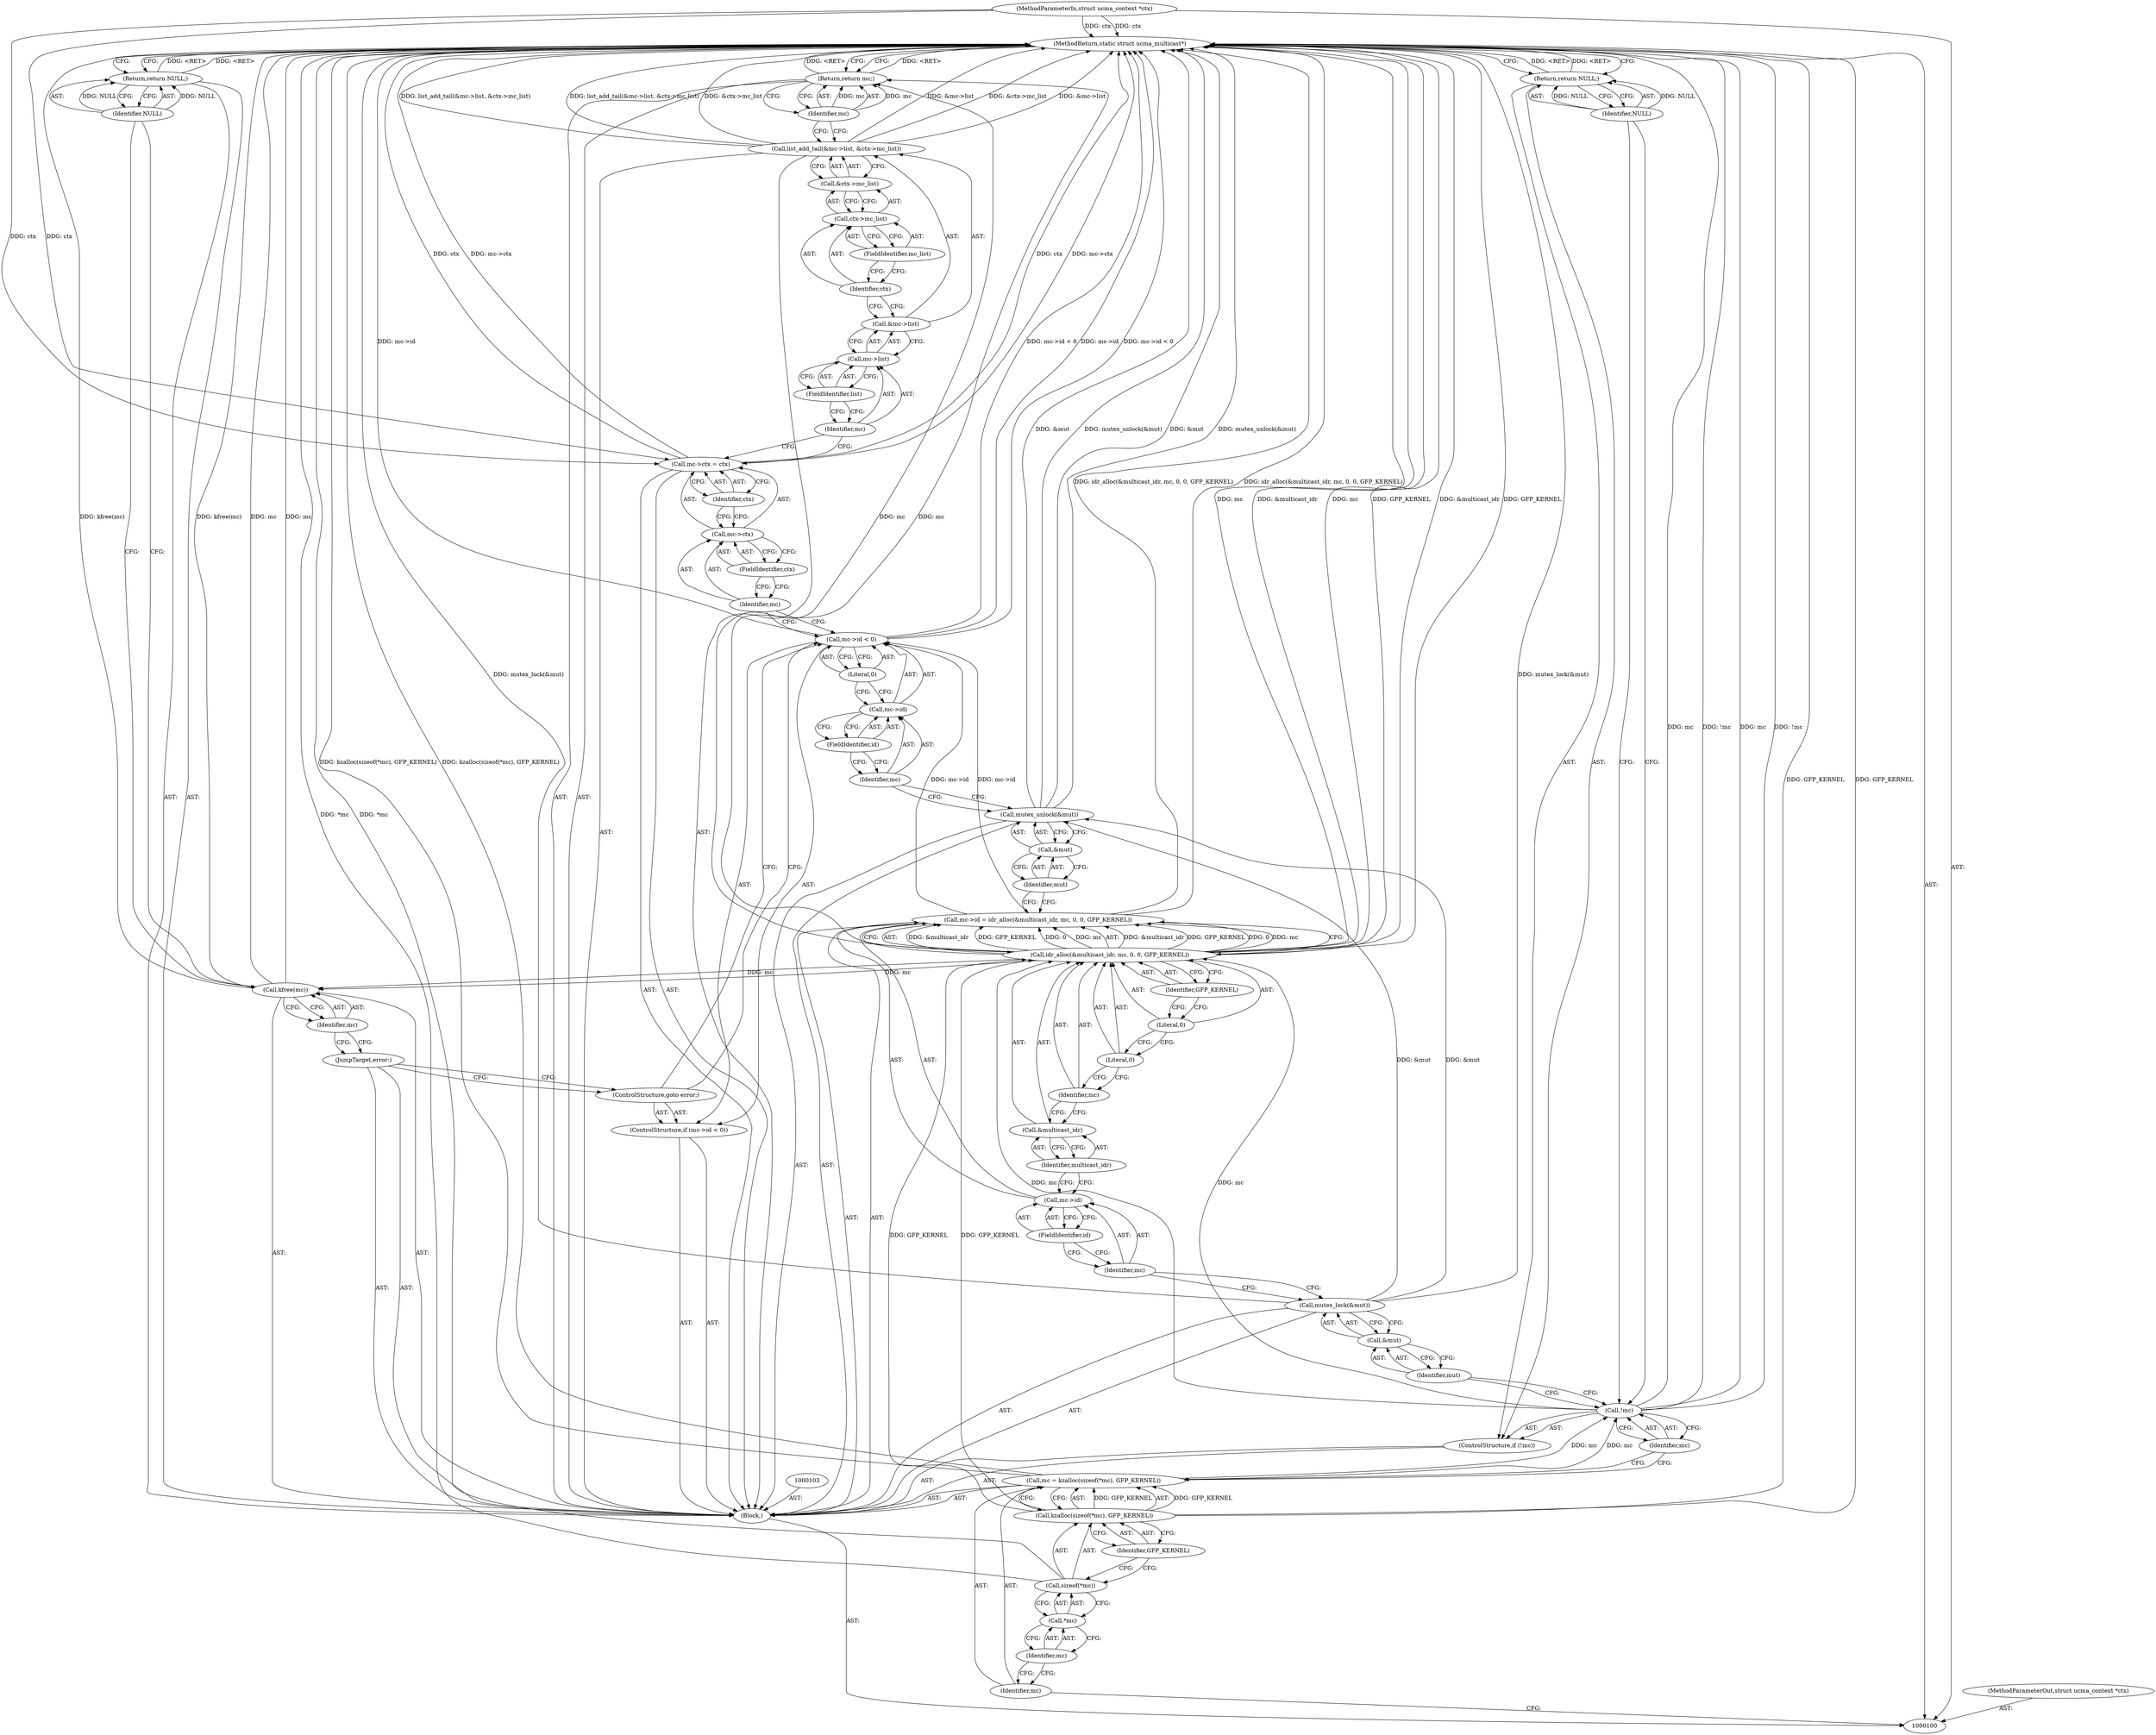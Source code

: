 digraph "1_linux_cb2595c1393b4a5211534e6f0a0fbad369e21ad8" {
"1000161" [label="(MethodReturn,static struct ucma_multicast*)"];
"1000101" [label="(MethodParameterIn,struct ucma_context *ctx)"];
"1000230" [label="(MethodParameterOut,struct ucma_context *ctx)"];
"1000119" [label="(Call,mc->id = idr_alloc(&multicast_idr, mc, 0, 0, GFP_KERNEL))"];
"1000120" [label="(Call,mc->id)"];
"1000121" [label="(Identifier,mc)"];
"1000123" [label="(Call,idr_alloc(&multicast_idr, mc, 0, 0, GFP_KERNEL))"];
"1000124" [label="(Call,&multicast_idr)"];
"1000125" [label="(Identifier,multicast_idr)"];
"1000126" [label="(Identifier,mc)"];
"1000127" [label="(Literal,0)"];
"1000128" [label="(Literal,0)"];
"1000129" [label="(Identifier,GFP_KERNEL)"];
"1000122" [label="(FieldIdentifier,id)"];
"1000131" [label="(Call,&mut)"];
"1000132" [label="(Identifier,mut)"];
"1000130" [label="(Call,mutex_unlock(&mut))"];
"1000137" [label="(FieldIdentifier,id)"];
"1000138" [label="(Literal,0)"];
"1000133" [label="(ControlStructure,if (mc->id < 0))"];
"1000134" [label="(Call,mc->id < 0)"];
"1000135" [label="(Call,mc->id)"];
"1000136" [label="(Identifier,mc)"];
"1000139" [label="(ControlStructure,goto error;)"];
"1000140" [label="(Call,mc->ctx = ctx)"];
"1000141" [label="(Call,mc->ctx)"];
"1000142" [label="(Identifier,mc)"];
"1000144" [label="(Identifier,ctx)"];
"1000143" [label="(FieldIdentifier,ctx)"];
"1000145" [label="(Call,list_add_tail(&mc->list, &ctx->mc_list))"];
"1000146" [label="(Call,&mc->list)"];
"1000147" [label="(Call,mc->list)"];
"1000148" [label="(Identifier,mc)"];
"1000149" [label="(FieldIdentifier,list)"];
"1000150" [label="(Call,&ctx->mc_list)"];
"1000151" [label="(Call,ctx->mc_list)"];
"1000152" [label="(Identifier,ctx)"];
"1000153" [label="(FieldIdentifier,mc_list)"];
"1000154" [label="(Return,return mc;)"];
"1000155" [label="(Identifier,mc)"];
"1000156" [label="(JumpTarget,error:)"];
"1000102" [label="(Block,)"];
"1000157" [label="(Call,kfree(mc))"];
"1000158" [label="(Identifier,mc)"];
"1000159" [label="(Return,return NULL;)"];
"1000160" [label="(Identifier,NULL)"];
"1000104" [label="(Call,mc = kzalloc(sizeof(*mc), GFP_KERNEL))"];
"1000105" [label="(Identifier,mc)"];
"1000107" [label="(Call,sizeof(*mc))"];
"1000108" [label="(Call,*mc)"];
"1000109" [label="(Identifier,mc)"];
"1000110" [label="(Identifier,GFP_KERNEL)"];
"1000106" [label="(Call,kzalloc(sizeof(*mc), GFP_KERNEL))"];
"1000111" [label="(ControlStructure,if (!mc))"];
"1000112" [label="(Call,!mc)"];
"1000113" [label="(Identifier,mc)"];
"1000115" [label="(Identifier,NULL)"];
"1000114" [label="(Return,return NULL;)"];
"1000117" [label="(Call,&mut)"];
"1000118" [label="(Identifier,mut)"];
"1000116" [label="(Call,mutex_lock(&mut))"];
"1000161" -> "1000100"  [label="AST: "];
"1000161" -> "1000114"  [label="CFG: "];
"1000161" -> "1000154"  [label="CFG: "];
"1000161" -> "1000159"  [label="CFG: "];
"1000107" -> "1000161"  [label="DDG: *mc"];
"1000157" -> "1000161"  [label="DDG: kfree(mc)"];
"1000157" -> "1000161"  [label="DDG: mc"];
"1000112" -> "1000161"  [label="DDG: !mc"];
"1000112" -> "1000161"  [label="DDG: mc"];
"1000145" -> "1000161"  [label="DDG: list_add_tail(&mc->list, &ctx->mc_list)"];
"1000145" -> "1000161"  [label="DDG: &ctx->mc_list"];
"1000145" -> "1000161"  [label="DDG: &mc->list"];
"1000116" -> "1000161"  [label="DDG: mutex_lock(&mut)"];
"1000104" -> "1000161"  [label="DDG: kzalloc(sizeof(*mc), GFP_KERNEL)"];
"1000130" -> "1000161"  [label="DDG: mutex_unlock(&mut)"];
"1000130" -> "1000161"  [label="DDG: &mut"];
"1000123" -> "1000161"  [label="DDG: mc"];
"1000123" -> "1000161"  [label="DDG: GFP_KERNEL"];
"1000123" -> "1000161"  [label="DDG: &multicast_idr"];
"1000119" -> "1000161"  [label="DDG: idr_alloc(&multicast_idr, mc, 0, 0, GFP_KERNEL)"];
"1000140" -> "1000161"  [label="DDG: mc->ctx"];
"1000140" -> "1000161"  [label="DDG: ctx"];
"1000134" -> "1000161"  [label="DDG: mc->id < 0"];
"1000134" -> "1000161"  [label="DDG: mc->id"];
"1000101" -> "1000161"  [label="DDG: ctx"];
"1000106" -> "1000161"  [label="DDG: GFP_KERNEL"];
"1000159" -> "1000161"  [label="DDG: <RET>"];
"1000114" -> "1000161"  [label="DDG: <RET>"];
"1000154" -> "1000161"  [label="DDG: <RET>"];
"1000101" -> "1000100"  [label="AST: "];
"1000101" -> "1000161"  [label="DDG: ctx"];
"1000101" -> "1000140"  [label="DDG: ctx"];
"1000230" -> "1000100"  [label="AST: "];
"1000119" -> "1000102"  [label="AST: "];
"1000119" -> "1000123"  [label="CFG: "];
"1000120" -> "1000119"  [label="AST: "];
"1000123" -> "1000119"  [label="AST: "];
"1000132" -> "1000119"  [label="CFG: "];
"1000119" -> "1000161"  [label="DDG: idr_alloc(&multicast_idr, mc, 0, 0, GFP_KERNEL)"];
"1000123" -> "1000119"  [label="DDG: &multicast_idr"];
"1000123" -> "1000119"  [label="DDG: GFP_KERNEL"];
"1000123" -> "1000119"  [label="DDG: 0"];
"1000123" -> "1000119"  [label="DDG: mc"];
"1000119" -> "1000134"  [label="DDG: mc->id"];
"1000120" -> "1000119"  [label="AST: "];
"1000120" -> "1000122"  [label="CFG: "];
"1000121" -> "1000120"  [label="AST: "];
"1000122" -> "1000120"  [label="AST: "];
"1000125" -> "1000120"  [label="CFG: "];
"1000121" -> "1000120"  [label="AST: "];
"1000121" -> "1000116"  [label="CFG: "];
"1000122" -> "1000121"  [label="CFG: "];
"1000123" -> "1000119"  [label="AST: "];
"1000123" -> "1000129"  [label="CFG: "];
"1000124" -> "1000123"  [label="AST: "];
"1000126" -> "1000123"  [label="AST: "];
"1000127" -> "1000123"  [label="AST: "];
"1000128" -> "1000123"  [label="AST: "];
"1000129" -> "1000123"  [label="AST: "];
"1000119" -> "1000123"  [label="CFG: "];
"1000123" -> "1000161"  [label="DDG: mc"];
"1000123" -> "1000161"  [label="DDG: GFP_KERNEL"];
"1000123" -> "1000161"  [label="DDG: &multicast_idr"];
"1000123" -> "1000119"  [label="DDG: &multicast_idr"];
"1000123" -> "1000119"  [label="DDG: GFP_KERNEL"];
"1000123" -> "1000119"  [label="DDG: 0"];
"1000123" -> "1000119"  [label="DDG: mc"];
"1000112" -> "1000123"  [label="DDG: mc"];
"1000106" -> "1000123"  [label="DDG: GFP_KERNEL"];
"1000123" -> "1000154"  [label="DDG: mc"];
"1000123" -> "1000157"  [label="DDG: mc"];
"1000124" -> "1000123"  [label="AST: "];
"1000124" -> "1000125"  [label="CFG: "];
"1000125" -> "1000124"  [label="AST: "];
"1000126" -> "1000124"  [label="CFG: "];
"1000125" -> "1000124"  [label="AST: "];
"1000125" -> "1000120"  [label="CFG: "];
"1000124" -> "1000125"  [label="CFG: "];
"1000126" -> "1000123"  [label="AST: "];
"1000126" -> "1000124"  [label="CFG: "];
"1000127" -> "1000126"  [label="CFG: "];
"1000127" -> "1000123"  [label="AST: "];
"1000127" -> "1000126"  [label="CFG: "];
"1000128" -> "1000127"  [label="CFG: "];
"1000128" -> "1000123"  [label="AST: "];
"1000128" -> "1000127"  [label="CFG: "];
"1000129" -> "1000128"  [label="CFG: "];
"1000129" -> "1000123"  [label="AST: "];
"1000129" -> "1000128"  [label="CFG: "];
"1000123" -> "1000129"  [label="CFG: "];
"1000122" -> "1000120"  [label="AST: "];
"1000122" -> "1000121"  [label="CFG: "];
"1000120" -> "1000122"  [label="CFG: "];
"1000131" -> "1000130"  [label="AST: "];
"1000131" -> "1000132"  [label="CFG: "];
"1000132" -> "1000131"  [label="AST: "];
"1000130" -> "1000131"  [label="CFG: "];
"1000132" -> "1000131"  [label="AST: "];
"1000132" -> "1000119"  [label="CFG: "];
"1000131" -> "1000132"  [label="CFG: "];
"1000130" -> "1000102"  [label="AST: "];
"1000130" -> "1000131"  [label="CFG: "];
"1000131" -> "1000130"  [label="AST: "];
"1000136" -> "1000130"  [label="CFG: "];
"1000130" -> "1000161"  [label="DDG: mutex_unlock(&mut)"];
"1000130" -> "1000161"  [label="DDG: &mut"];
"1000116" -> "1000130"  [label="DDG: &mut"];
"1000137" -> "1000135"  [label="AST: "];
"1000137" -> "1000136"  [label="CFG: "];
"1000135" -> "1000137"  [label="CFG: "];
"1000138" -> "1000134"  [label="AST: "];
"1000138" -> "1000135"  [label="CFG: "];
"1000134" -> "1000138"  [label="CFG: "];
"1000133" -> "1000102"  [label="AST: "];
"1000134" -> "1000133"  [label="AST: "];
"1000139" -> "1000133"  [label="AST: "];
"1000134" -> "1000133"  [label="AST: "];
"1000134" -> "1000138"  [label="CFG: "];
"1000135" -> "1000134"  [label="AST: "];
"1000138" -> "1000134"  [label="AST: "];
"1000139" -> "1000134"  [label="CFG: "];
"1000142" -> "1000134"  [label="CFG: "];
"1000134" -> "1000161"  [label="DDG: mc->id < 0"];
"1000134" -> "1000161"  [label="DDG: mc->id"];
"1000119" -> "1000134"  [label="DDG: mc->id"];
"1000135" -> "1000134"  [label="AST: "];
"1000135" -> "1000137"  [label="CFG: "];
"1000136" -> "1000135"  [label="AST: "];
"1000137" -> "1000135"  [label="AST: "];
"1000138" -> "1000135"  [label="CFG: "];
"1000136" -> "1000135"  [label="AST: "];
"1000136" -> "1000130"  [label="CFG: "];
"1000137" -> "1000136"  [label="CFG: "];
"1000139" -> "1000133"  [label="AST: "];
"1000139" -> "1000134"  [label="CFG: "];
"1000156" -> "1000139"  [label="CFG: "];
"1000140" -> "1000102"  [label="AST: "];
"1000140" -> "1000144"  [label="CFG: "];
"1000141" -> "1000140"  [label="AST: "];
"1000144" -> "1000140"  [label="AST: "];
"1000148" -> "1000140"  [label="CFG: "];
"1000140" -> "1000161"  [label="DDG: mc->ctx"];
"1000140" -> "1000161"  [label="DDG: ctx"];
"1000101" -> "1000140"  [label="DDG: ctx"];
"1000141" -> "1000140"  [label="AST: "];
"1000141" -> "1000143"  [label="CFG: "];
"1000142" -> "1000141"  [label="AST: "];
"1000143" -> "1000141"  [label="AST: "];
"1000144" -> "1000141"  [label="CFG: "];
"1000142" -> "1000141"  [label="AST: "];
"1000142" -> "1000134"  [label="CFG: "];
"1000143" -> "1000142"  [label="CFG: "];
"1000144" -> "1000140"  [label="AST: "];
"1000144" -> "1000141"  [label="CFG: "];
"1000140" -> "1000144"  [label="CFG: "];
"1000143" -> "1000141"  [label="AST: "];
"1000143" -> "1000142"  [label="CFG: "];
"1000141" -> "1000143"  [label="CFG: "];
"1000145" -> "1000102"  [label="AST: "];
"1000145" -> "1000150"  [label="CFG: "];
"1000146" -> "1000145"  [label="AST: "];
"1000150" -> "1000145"  [label="AST: "];
"1000155" -> "1000145"  [label="CFG: "];
"1000145" -> "1000161"  [label="DDG: list_add_tail(&mc->list, &ctx->mc_list)"];
"1000145" -> "1000161"  [label="DDG: &ctx->mc_list"];
"1000145" -> "1000161"  [label="DDG: &mc->list"];
"1000146" -> "1000145"  [label="AST: "];
"1000146" -> "1000147"  [label="CFG: "];
"1000147" -> "1000146"  [label="AST: "];
"1000152" -> "1000146"  [label="CFG: "];
"1000147" -> "1000146"  [label="AST: "];
"1000147" -> "1000149"  [label="CFG: "];
"1000148" -> "1000147"  [label="AST: "];
"1000149" -> "1000147"  [label="AST: "];
"1000146" -> "1000147"  [label="CFG: "];
"1000148" -> "1000147"  [label="AST: "];
"1000148" -> "1000140"  [label="CFG: "];
"1000149" -> "1000148"  [label="CFG: "];
"1000149" -> "1000147"  [label="AST: "];
"1000149" -> "1000148"  [label="CFG: "];
"1000147" -> "1000149"  [label="CFG: "];
"1000150" -> "1000145"  [label="AST: "];
"1000150" -> "1000151"  [label="CFG: "];
"1000151" -> "1000150"  [label="AST: "];
"1000145" -> "1000150"  [label="CFG: "];
"1000151" -> "1000150"  [label="AST: "];
"1000151" -> "1000153"  [label="CFG: "];
"1000152" -> "1000151"  [label="AST: "];
"1000153" -> "1000151"  [label="AST: "];
"1000150" -> "1000151"  [label="CFG: "];
"1000152" -> "1000151"  [label="AST: "];
"1000152" -> "1000146"  [label="CFG: "];
"1000153" -> "1000152"  [label="CFG: "];
"1000153" -> "1000151"  [label="AST: "];
"1000153" -> "1000152"  [label="CFG: "];
"1000151" -> "1000153"  [label="CFG: "];
"1000154" -> "1000102"  [label="AST: "];
"1000154" -> "1000155"  [label="CFG: "];
"1000155" -> "1000154"  [label="AST: "];
"1000161" -> "1000154"  [label="CFG: "];
"1000154" -> "1000161"  [label="DDG: <RET>"];
"1000155" -> "1000154"  [label="DDG: mc"];
"1000123" -> "1000154"  [label="DDG: mc"];
"1000155" -> "1000154"  [label="AST: "];
"1000155" -> "1000145"  [label="CFG: "];
"1000154" -> "1000155"  [label="CFG: "];
"1000155" -> "1000154"  [label="DDG: mc"];
"1000156" -> "1000102"  [label="AST: "];
"1000156" -> "1000139"  [label="CFG: "];
"1000158" -> "1000156"  [label="CFG: "];
"1000102" -> "1000100"  [label="AST: "];
"1000103" -> "1000102"  [label="AST: "];
"1000104" -> "1000102"  [label="AST: "];
"1000111" -> "1000102"  [label="AST: "];
"1000116" -> "1000102"  [label="AST: "];
"1000119" -> "1000102"  [label="AST: "];
"1000130" -> "1000102"  [label="AST: "];
"1000133" -> "1000102"  [label="AST: "];
"1000140" -> "1000102"  [label="AST: "];
"1000145" -> "1000102"  [label="AST: "];
"1000154" -> "1000102"  [label="AST: "];
"1000156" -> "1000102"  [label="AST: "];
"1000157" -> "1000102"  [label="AST: "];
"1000159" -> "1000102"  [label="AST: "];
"1000157" -> "1000102"  [label="AST: "];
"1000157" -> "1000158"  [label="CFG: "];
"1000158" -> "1000157"  [label="AST: "];
"1000160" -> "1000157"  [label="CFG: "];
"1000157" -> "1000161"  [label="DDG: kfree(mc)"];
"1000157" -> "1000161"  [label="DDG: mc"];
"1000123" -> "1000157"  [label="DDG: mc"];
"1000158" -> "1000157"  [label="AST: "];
"1000158" -> "1000156"  [label="CFG: "];
"1000157" -> "1000158"  [label="CFG: "];
"1000159" -> "1000102"  [label="AST: "];
"1000159" -> "1000160"  [label="CFG: "];
"1000160" -> "1000159"  [label="AST: "];
"1000161" -> "1000159"  [label="CFG: "];
"1000159" -> "1000161"  [label="DDG: <RET>"];
"1000160" -> "1000159"  [label="DDG: NULL"];
"1000160" -> "1000159"  [label="AST: "];
"1000160" -> "1000157"  [label="CFG: "];
"1000159" -> "1000160"  [label="CFG: "];
"1000160" -> "1000159"  [label="DDG: NULL"];
"1000104" -> "1000102"  [label="AST: "];
"1000104" -> "1000106"  [label="CFG: "];
"1000105" -> "1000104"  [label="AST: "];
"1000106" -> "1000104"  [label="AST: "];
"1000113" -> "1000104"  [label="CFG: "];
"1000104" -> "1000161"  [label="DDG: kzalloc(sizeof(*mc), GFP_KERNEL)"];
"1000106" -> "1000104"  [label="DDG: GFP_KERNEL"];
"1000104" -> "1000112"  [label="DDG: mc"];
"1000105" -> "1000104"  [label="AST: "];
"1000105" -> "1000100"  [label="CFG: "];
"1000109" -> "1000105"  [label="CFG: "];
"1000107" -> "1000106"  [label="AST: "];
"1000107" -> "1000108"  [label="CFG: "];
"1000108" -> "1000107"  [label="AST: "];
"1000110" -> "1000107"  [label="CFG: "];
"1000107" -> "1000161"  [label="DDG: *mc"];
"1000108" -> "1000107"  [label="AST: "];
"1000108" -> "1000109"  [label="CFG: "];
"1000109" -> "1000108"  [label="AST: "];
"1000107" -> "1000108"  [label="CFG: "];
"1000109" -> "1000108"  [label="AST: "];
"1000109" -> "1000105"  [label="CFG: "];
"1000108" -> "1000109"  [label="CFG: "];
"1000110" -> "1000106"  [label="AST: "];
"1000110" -> "1000107"  [label="CFG: "];
"1000106" -> "1000110"  [label="CFG: "];
"1000106" -> "1000104"  [label="AST: "];
"1000106" -> "1000110"  [label="CFG: "];
"1000107" -> "1000106"  [label="AST: "];
"1000110" -> "1000106"  [label="AST: "];
"1000104" -> "1000106"  [label="CFG: "];
"1000106" -> "1000161"  [label="DDG: GFP_KERNEL"];
"1000106" -> "1000104"  [label="DDG: GFP_KERNEL"];
"1000106" -> "1000123"  [label="DDG: GFP_KERNEL"];
"1000111" -> "1000102"  [label="AST: "];
"1000112" -> "1000111"  [label="AST: "];
"1000114" -> "1000111"  [label="AST: "];
"1000112" -> "1000111"  [label="AST: "];
"1000112" -> "1000113"  [label="CFG: "];
"1000113" -> "1000112"  [label="AST: "];
"1000115" -> "1000112"  [label="CFG: "];
"1000118" -> "1000112"  [label="CFG: "];
"1000112" -> "1000161"  [label="DDG: !mc"];
"1000112" -> "1000161"  [label="DDG: mc"];
"1000104" -> "1000112"  [label="DDG: mc"];
"1000112" -> "1000123"  [label="DDG: mc"];
"1000113" -> "1000112"  [label="AST: "];
"1000113" -> "1000104"  [label="CFG: "];
"1000112" -> "1000113"  [label="CFG: "];
"1000115" -> "1000114"  [label="AST: "];
"1000115" -> "1000112"  [label="CFG: "];
"1000114" -> "1000115"  [label="CFG: "];
"1000115" -> "1000114"  [label="DDG: NULL"];
"1000114" -> "1000111"  [label="AST: "];
"1000114" -> "1000115"  [label="CFG: "];
"1000115" -> "1000114"  [label="AST: "];
"1000161" -> "1000114"  [label="CFG: "];
"1000114" -> "1000161"  [label="DDG: <RET>"];
"1000115" -> "1000114"  [label="DDG: NULL"];
"1000117" -> "1000116"  [label="AST: "];
"1000117" -> "1000118"  [label="CFG: "];
"1000118" -> "1000117"  [label="AST: "];
"1000116" -> "1000117"  [label="CFG: "];
"1000118" -> "1000117"  [label="AST: "];
"1000118" -> "1000112"  [label="CFG: "];
"1000117" -> "1000118"  [label="CFG: "];
"1000116" -> "1000102"  [label="AST: "];
"1000116" -> "1000117"  [label="CFG: "];
"1000117" -> "1000116"  [label="AST: "];
"1000121" -> "1000116"  [label="CFG: "];
"1000116" -> "1000161"  [label="DDG: mutex_lock(&mut)"];
"1000116" -> "1000130"  [label="DDG: &mut"];
}
